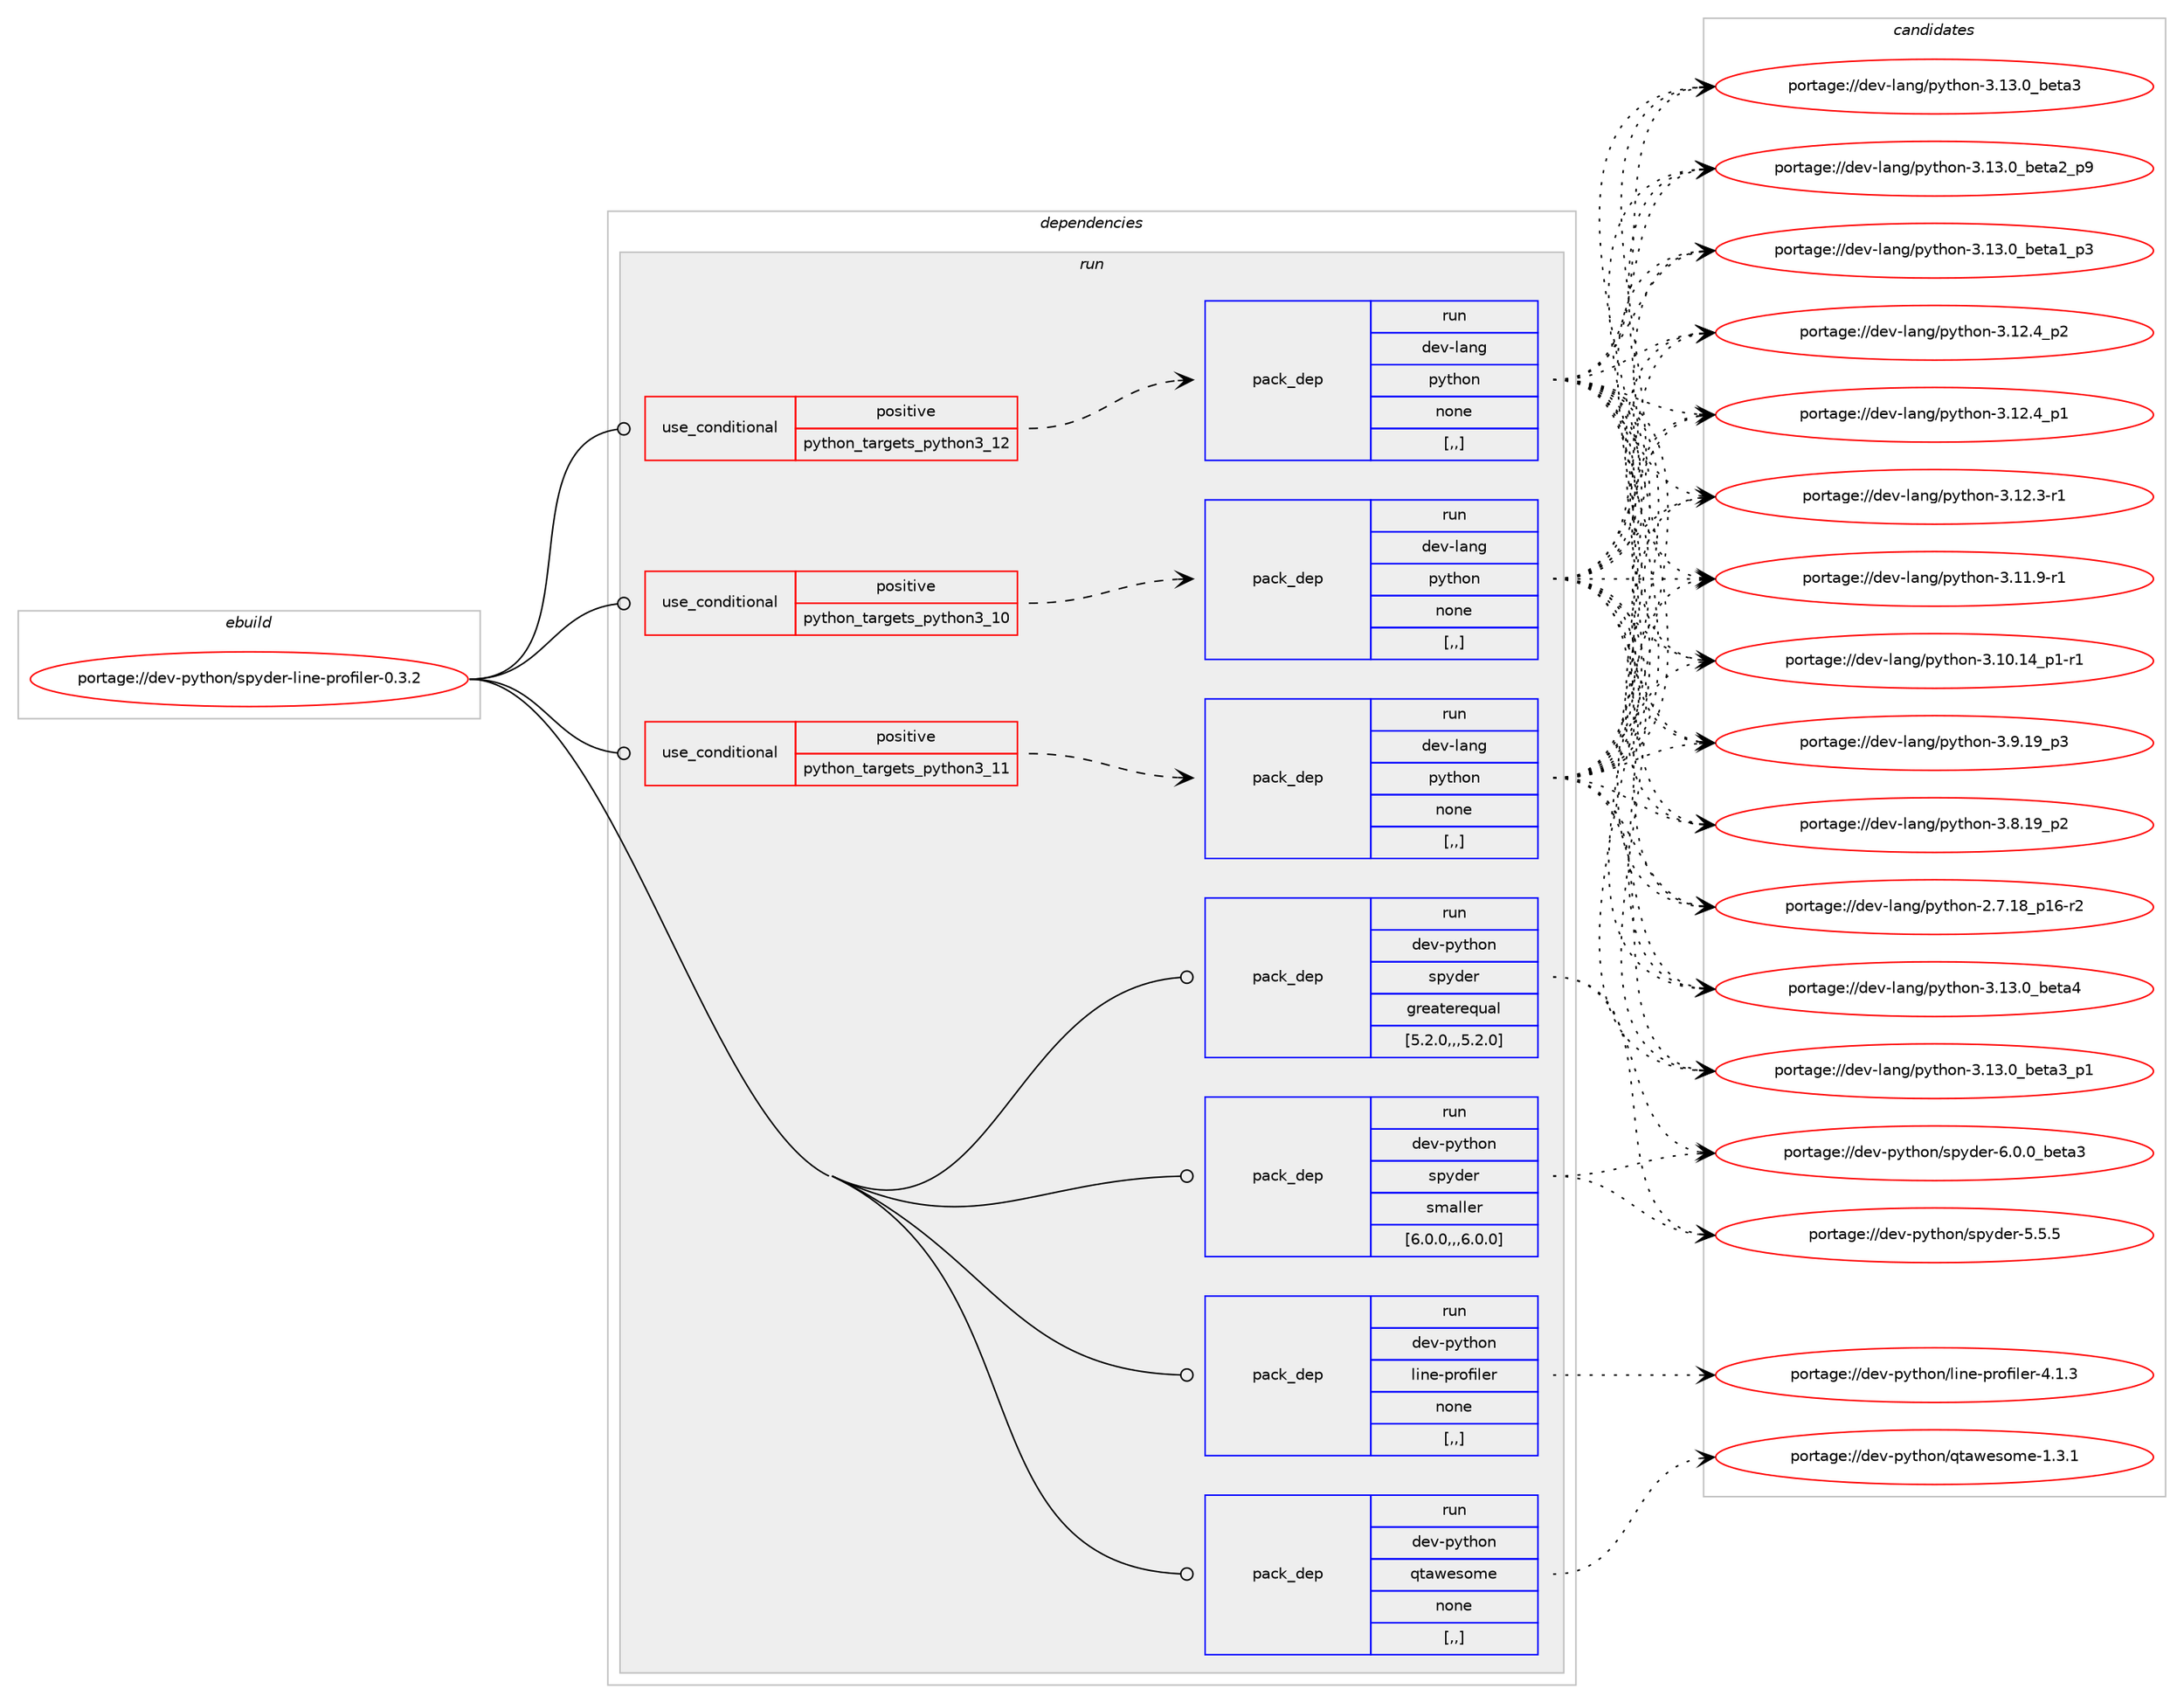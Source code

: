 digraph prolog {

# *************
# Graph options
# *************

newrank=true;
concentrate=true;
compound=true;
graph [rankdir=LR,fontname=Helvetica,fontsize=10,ranksep=1.5];#, ranksep=2.5, nodesep=0.2];
edge  [arrowhead=vee];
node  [fontname=Helvetica,fontsize=10];

# **********
# The ebuild
# **********

subgraph cluster_leftcol {
color=gray;
label=<<i>ebuild</i>>;
id [label="portage://dev-python/spyder-line-profiler-0.3.2", color=red, width=4, href="../dev-python/spyder-line-profiler-0.3.2.svg"];
}

# ****************
# The dependencies
# ****************

subgraph cluster_midcol {
color=gray;
label=<<i>dependencies</i>>;
subgraph cluster_compile {
fillcolor="#eeeeee";
style=filled;
label=<<i>compile</i>>;
}
subgraph cluster_compileandrun {
fillcolor="#eeeeee";
style=filled;
label=<<i>compile and run</i>>;
}
subgraph cluster_run {
fillcolor="#eeeeee";
style=filled;
label=<<i>run</i>>;
subgraph cond40064 {
dependency164729 [label=<<TABLE BORDER="0" CELLBORDER="1" CELLSPACING="0" CELLPADDING="4"><TR><TD ROWSPAN="3" CELLPADDING="10">use_conditional</TD></TR><TR><TD>positive</TD></TR><TR><TD>python_targets_python3_10</TD></TR></TABLE>>, shape=none, color=red];
subgraph pack123393 {
dependency164730 [label=<<TABLE BORDER="0" CELLBORDER="1" CELLSPACING="0" CELLPADDING="4" WIDTH="220"><TR><TD ROWSPAN="6" CELLPADDING="30">pack_dep</TD></TR><TR><TD WIDTH="110">run</TD></TR><TR><TD>dev-lang</TD></TR><TR><TD>python</TD></TR><TR><TD>none</TD></TR><TR><TD>[,,]</TD></TR></TABLE>>, shape=none, color=blue];
}
dependency164729:e -> dependency164730:w [weight=20,style="dashed",arrowhead="vee"];
}
id:e -> dependency164729:w [weight=20,style="solid",arrowhead="odot"];
subgraph cond40065 {
dependency164731 [label=<<TABLE BORDER="0" CELLBORDER="1" CELLSPACING="0" CELLPADDING="4"><TR><TD ROWSPAN="3" CELLPADDING="10">use_conditional</TD></TR><TR><TD>positive</TD></TR><TR><TD>python_targets_python3_11</TD></TR></TABLE>>, shape=none, color=red];
subgraph pack123394 {
dependency164732 [label=<<TABLE BORDER="0" CELLBORDER="1" CELLSPACING="0" CELLPADDING="4" WIDTH="220"><TR><TD ROWSPAN="6" CELLPADDING="30">pack_dep</TD></TR><TR><TD WIDTH="110">run</TD></TR><TR><TD>dev-lang</TD></TR><TR><TD>python</TD></TR><TR><TD>none</TD></TR><TR><TD>[,,]</TD></TR></TABLE>>, shape=none, color=blue];
}
dependency164731:e -> dependency164732:w [weight=20,style="dashed",arrowhead="vee"];
}
id:e -> dependency164731:w [weight=20,style="solid",arrowhead="odot"];
subgraph cond40066 {
dependency164733 [label=<<TABLE BORDER="0" CELLBORDER="1" CELLSPACING="0" CELLPADDING="4"><TR><TD ROWSPAN="3" CELLPADDING="10">use_conditional</TD></TR><TR><TD>positive</TD></TR><TR><TD>python_targets_python3_12</TD></TR></TABLE>>, shape=none, color=red];
subgraph pack123395 {
dependency164734 [label=<<TABLE BORDER="0" CELLBORDER="1" CELLSPACING="0" CELLPADDING="4" WIDTH="220"><TR><TD ROWSPAN="6" CELLPADDING="30">pack_dep</TD></TR><TR><TD WIDTH="110">run</TD></TR><TR><TD>dev-lang</TD></TR><TR><TD>python</TD></TR><TR><TD>none</TD></TR><TR><TD>[,,]</TD></TR></TABLE>>, shape=none, color=blue];
}
dependency164733:e -> dependency164734:w [weight=20,style="dashed",arrowhead="vee"];
}
id:e -> dependency164733:w [weight=20,style="solid",arrowhead="odot"];
subgraph pack123396 {
dependency164735 [label=<<TABLE BORDER="0" CELLBORDER="1" CELLSPACING="0" CELLPADDING="4" WIDTH="220"><TR><TD ROWSPAN="6" CELLPADDING="30">pack_dep</TD></TR><TR><TD WIDTH="110">run</TD></TR><TR><TD>dev-python</TD></TR><TR><TD>line-profiler</TD></TR><TR><TD>none</TD></TR><TR><TD>[,,]</TD></TR></TABLE>>, shape=none, color=blue];
}
id:e -> dependency164735:w [weight=20,style="solid",arrowhead="odot"];
subgraph pack123397 {
dependency164736 [label=<<TABLE BORDER="0" CELLBORDER="1" CELLSPACING="0" CELLPADDING="4" WIDTH="220"><TR><TD ROWSPAN="6" CELLPADDING="30">pack_dep</TD></TR><TR><TD WIDTH="110">run</TD></TR><TR><TD>dev-python</TD></TR><TR><TD>qtawesome</TD></TR><TR><TD>none</TD></TR><TR><TD>[,,]</TD></TR></TABLE>>, shape=none, color=blue];
}
id:e -> dependency164736:w [weight=20,style="solid",arrowhead="odot"];
subgraph pack123398 {
dependency164737 [label=<<TABLE BORDER="0" CELLBORDER="1" CELLSPACING="0" CELLPADDING="4" WIDTH="220"><TR><TD ROWSPAN="6" CELLPADDING="30">pack_dep</TD></TR><TR><TD WIDTH="110">run</TD></TR><TR><TD>dev-python</TD></TR><TR><TD>spyder</TD></TR><TR><TD>greaterequal</TD></TR><TR><TD>[5.2.0,,,5.2.0]</TD></TR></TABLE>>, shape=none, color=blue];
}
id:e -> dependency164737:w [weight=20,style="solid",arrowhead="odot"];
subgraph pack123399 {
dependency164738 [label=<<TABLE BORDER="0" CELLBORDER="1" CELLSPACING="0" CELLPADDING="4" WIDTH="220"><TR><TD ROWSPAN="6" CELLPADDING="30">pack_dep</TD></TR><TR><TD WIDTH="110">run</TD></TR><TR><TD>dev-python</TD></TR><TR><TD>spyder</TD></TR><TR><TD>smaller</TD></TR><TR><TD>[6.0.0,,,6.0.0]</TD></TR></TABLE>>, shape=none, color=blue];
}
id:e -> dependency164738:w [weight=20,style="solid",arrowhead="odot"];
}
}

# **************
# The candidates
# **************

subgraph cluster_choices {
rank=same;
color=gray;
label=<<i>candidates</i>>;

subgraph choice123393 {
color=black;
nodesep=1;
choice1001011184510897110103471121211161041111104551464951464895981011169752 [label="portage://dev-lang/python-3.13.0_beta4", color=red, width=4,href="../dev-lang/python-3.13.0_beta4.svg"];
choice10010111845108971101034711212111610411111045514649514648959810111697519511249 [label="portage://dev-lang/python-3.13.0_beta3_p1", color=red, width=4,href="../dev-lang/python-3.13.0_beta3_p1.svg"];
choice1001011184510897110103471121211161041111104551464951464895981011169751 [label="portage://dev-lang/python-3.13.0_beta3", color=red, width=4,href="../dev-lang/python-3.13.0_beta3.svg"];
choice10010111845108971101034711212111610411111045514649514648959810111697509511257 [label="portage://dev-lang/python-3.13.0_beta2_p9", color=red, width=4,href="../dev-lang/python-3.13.0_beta2_p9.svg"];
choice10010111845108971101034711212111610411111045514649514648959810111697499511251 [label="portage://dev-lang/python-3.13.0_beta1_p3", color=red, width=4,href="../dev-lang/python-3.13.0_beta1_p3.svg"];
choice100101118451089711010347112121116104111110455146495046529511250 [label="portage://dev-lang/python-3.12.4_p2", color=red, width=4,href="../dev-lang/python-3.12.4_p2.svg"];
choice100101118451089711010347112121116104111110455146495046529511249 [label="portage://dev-lang/python-3.12.4_p1", color=red, width=4,href="../dev-lang/python-3.12.4_p1.svg"];
choice100101118451089711010347112121116104111110455146495046514511449 [label="portage://dev-lang/python-3.12.3-r1", color=red, width=4,href="../dev-lang/python-3.12.3-r1.svg"];
choice100101118451089711010347112121116104111110455146494946574511449 [label="portage://dev-lang/python-3.11.9-r1", color=red, width=4,href="../dev-lang/python-3.11.9-r1.svg"];
choice100101118451089711010347112121116104111110455146494846495295112494511449 [label="portage://dev-lang/python-3.10.14_p1-r1", color=red, width=4,href="../dev-lang/python-3.10.14_p1-r1.svg"];
choice100101118451089711010347112121116104111110455146574649579511251 [label="portage://dev-lang/python-3.9.19_p3", color=red, width=4,href="../dev-lang/python-3.9.19_p3.svg"];
choice100101118451089711010347112121116104111110455146564649579511250 [label="portage://dev-lang/python-3.8.19_p2", color=red, width=4,href="../dev-lang/python-3.8.19_p2.svg"];
choice100101118451089711010347112121116104111110455046554649569511249544511450 [label="portage://dev-lang/python-2.7.18_p16-r2", color=red, width=4,href="../dev-lang/python-2.7.18_p16-r2.svg"];
dependency164730:e -> choice1001011184510897110103471121211161041111104551464951464895981011169752:w [style=dotted,weight="100"];
dependency164730:e -> choice10010111845108971101034711212111610411111045514649514648959810111697519511249:w [style=dotted,weight="100"];
dependency164730:e -> choice1001011184510897110103471121211161041111104551464951464895981011169751:w [style=dotted,weight="100"];
dependency164730:e -> choice10010111845108971101034711212111610411111045514649514648959810111697509511257:w [style=dotted,weight="100"];
dependency164730:e -> choice10010111845108971101034711212111610411111045514649514648959810111697499511251:w [style=dotted,weight="100"];
dependency164730:e -> choice100101118451089711010347112121116104111110455146495046529511250:w [style=dotted,weight="100"];
dependency164730:e -> choice100101118451089711010347112121116104111110455146495046529511249:w [style=dotted,weight="100"];
dependency164730:e -> choice100101118451089711010347112121116104111110455146495046514511449:w [style=dotted,weight="100"];
dependency164730:e -> choice100101118451089711010347112121116104111110455146494946574511449:w [style=dotted,weight="100"];
dependency164730:e -> choice100101118451089711010347112121116104111110455146494846495295112494511449:w [style=dotted,weight="100"];
dependency164730:e -> choice100101118451089711010347112121116104111110455146574649579511251:w [style=dotted,weight="100"];
dependency164730:e -> choice100101118451089711010347112121116104111110455146564649579511250:w [style=dotted,weight="100"];
dependency164730:e -> choice100101118451089711010347112121116104111110455046554649569511249544511450:w [style=dotted,weight="100"];
}
subgraph choice123394 {
color=black;
nodesep=1;
choice1001011184510897110103471121211161041111104551464951464895981011169752 [label="portage://dev-lang/python-3.13.0_beta4", color=red, width=4,href="../dev-lang/python-3.13.0_beta4.svg"];
choice10010111845108971101034711212111610411111045514649514648959810111697519511249 [label="portage://dev-lang/python-3.13.0_beta3_p1", color=red, width=4,href="../dev-lang/python-3.13.0_beta3_p1.svg"];
choice1001011184510897110103471121211161041111104551464951464895981011169751 [label="portage://dev-lang/python-3.13.0_beta3", color=red, width=4,href="../dev-lang/python-3.13.0_beta3.svg"];
choice10010111845108971101034711212111610411111045514649514648959810111697509511257 [label="portage://dev-lang/python-3.13.0_beta2_p9", color=red, width=4,href="../dev-lang/python-3.13.0_beta2_p9.svg"];
choice10010111845108971101034711212111610411111045514649514648959810111697499511251 [label="portage://dev-lang/python-3.13.0_beta1_p3", color=red, width=4,href="../dev-lang/python-3.13.0_beta1_p3.svg"];
choice100101118451089711010347112121116104111110455146495046529511250 [label="portage://dev-lang/python-3.12.4_p2", color=red, width=4,href="../dev-lang/python-3.12.4_p2.svg"];
choice100101118451089711010347112121116104111110455146495046529511249 [label="portage://dev-lang/python-3.12.4_p1", color=red, width=4,href="../dev-lang/python-3.12.4_p1.svg"];
choice100101118451089711010347112121116104111110455146495046514511449 [label="portage://dev-lang/python-3.12.3-r1", color=red, width=4,href="../dev-lang/python-3.12.3-r1.svg"];
choice100101118451089711010347112121116104111110455146494946574511449 [label="portage://dev-lang/python-3.11.9-r1", color=red, width=4,href="../dev-lang/python-3.11.9-r1.svg"];
choice100101118451089711010347112121116104111110455146494846495295112494511449 [label="portage://dev-lang/python-3.10.14_p1-r1", color=red, width=4,href="../dev-lang/python-3.10.14_p1-r1.svg"];
choice100101118451089711010347112121116104111110455146574649579511251 [label="portage://dev-lang/python-3.9.19_p3", color=red, width=4,href="../dev-lang/python-3.9.19_p3.svg"];
choice100101118451089711010347112121116104111110455146564649579511250 [label="portage://dev-lang/python-3.8.19_p2", color=red, width=4,href="../dev-lang/python-3.8.19_p2.svg"];
choice100101118451089711010347112121116104111110455046554649569511249544511450 [label="portage://dev-lang/python-2.7.18_p16-r2", color=red, width=4,href="../dev-lang/python-2.7.18_p16-r2.svg"];
dependency164732:e -> choice1001011184510897110103471121211161041111104551464951464895981011169752:w [style=dotted,weight="100"];
dependency164732:e -> choice10010111845108971101034711212111610411111045514649514648959810111697519511249:w [style=dotted,weight="100"];
dependency164732:e -> choice1001011184510897110103471121211161041111104551464951464895981011169751:w [style=dotted,weight="100"];
dependency164732:e -> choice10010111845108971101034711212111610411111045514649514648959810111697509511257:w [style=dotted,weight="100"];
dependency164732:e -> choice10010111845108971101034711212111610411111045514649514648959810111697499511251:w [style=dotted,weight="100"];
dependency164732:e -> choice100101118451089711010347112121116104111110455146495046529511250:w [style=dotted,weight="100"];
dependency164732:e -> choice100101118451089711010347112121116104111110455146495046529511249:w [style=dotted,weight="100"];
dependency164732:e -> choice100101118451089711010347112121116104111110455146495046514511449:w [style=dotted,weight="100"];
dependency164732:e -> choice100101118451089711010347112121116104111110455146494946574511449:w [style=dotted,weight="100"];
dependency164732:e -> choice100101118451089711010347112121116104111110455146494846495295112494511449:w [style=dotted,weight="100"];
dependency164732:e -> choice100101118451089711010347112121116104111110455146574649579511251:w [style=dotted,weight="100"];
dependency164732:e -> choice100101118451089711010347112121116104111110455146564649579511250:w [style=dotted,weight="100"];
dependency164732:e -> choice100101118451089711010347112121116104111110455046554649569511249544511450:w [style=dotted,weight="100"];
}
subgraph choice123395 {
color=black;
nodesep=1;
choice1001011184510897110103471121211161041111104551464951464895981011169752 [label="portage://dev-lang/python-3.13.0_beta4", color=red, width=4,href="../dev-lang/python-3.13.0_beta4.svg"];
choice10010111845108971101034711212111610411111045514649514648959810111697519511249 [label="portage://dev-lang/python-3.13.0_beta3_p1", color=red, width=4,href="../dev-lang/python-3.13.0_beta3_p1.svg"];
choice1001011184510897110103471121211161041111104551464951464895981011169751 [label="portage://dev-lang/python-3.13.0_beta3", color=red, width=4,href="../dev-lang/python-3.13.0_beta3.svg"];
choice10010111845108971101034711212111610411111045514649514648959810111697509511257 [label="portage://dev-lang/python-3.13.0_beta2_p9", color=red, width=4,href="../dev-lang/python-3.13.0_beta2_p9.svg"];
choice10010111845108971101034711212111610411111045514649514648959810111697499511251 [label="portage://dev-lang/python-3.13.0_beta1_p3", color=red, width=4,href="../dev-lang/python-3.13.0_beta1_p3.svg"];
choice100101118451089711010347112121116104111110455146495046529511250 [label="portage://dev-lang/python-3.12.4_p2", color=red, width=4,href="../dev-lang/python-3.12.4_p2.svg"];
choice100101118451089711010347112121116104111110455146495046529511249 [label="portage://dev-lang/python-3.12.4_p1", color=red, width=4,href="../dev-lang/python-3.12.4_p1.svg"];
choice100101118451089711010347112121116104111110455146495046514511449 [label="portage://dev-lang/python-3.12.3-r1", color=red, width=4,href="../dev-lang/python-3.12.3-r1.svg"];
choice100101118451089711010347112121116104111110455146494946574511449 [label="portage://dev-lang/python-3.11.9-r1", color=red, width=4,href="../dev-lang/python-3.11.9-r1.svg"];
choice100101118451089711010347112121116104111110455146494846495295112494511449 [label="portage://dev-lang/python-3.10.14_p1-r1", color=red, width=4,href="../dev-lang/python-3.10.14_p1-r1.svg"];
choice100101118451089711010347112121116104111110455146574649579511251 [label="portage://dev-lang/python-3.9.19_p3", color=red, width=4,href="../dev-lang/python-3.9.19_p3.svg"];
choice100101118451089711010347112121116104111110455146564649579511250 [label="portage://dev-lang/python-3.8.19_p2", color=red, width=4,href="../dev-lang/python-3.8.19_p2.svg"];
choice100101118451089711010347112121116104111110455046554649569511249544511450 [label="portage://dev-lang/python-2.7.18_p16-r2", color=red, width=4,href="../dev-lang/python-2.7.18_p16-r2.svg"];
dependency164734:e -> choice1001011184510897110103471121211161041111104551464951464895981011169752:w [style=dotted,weight="100"];
dependency164734:e -> choice10010111845108971101034711212111610411111045514649514648959810111697519511249:w [style=dotted,weight="100"];
dependency164734:e -> choice1001011184510897110103471121211161041111104551464951464895981011169751:w [style=dotted,weight="100"];
dependency164734:e -> choice10010111845108971101034711212111610411111045514649514648959810111697509511257:w [style=dotted,weight="100"];
dependency164734:e -> choice10010111845108971101034711212111610411111045514649514648959810111697499511251:w [style=dotted,weight="100"];
dependency164734:e -> choice100101118451089711010347112121116104111110455146495046529511250:w [style=dotted,weight="100"];
dependency164734:e -> choice100101118451089711010347112121116104111110455146495046529511249:w [style=dotted,weight="100"];
dependency164734:e -> choice100101118451089711010347112121116104111110455146495046514511449:w [style=dotted,weight="100"];
dependency164734:e -> choice100101118451089711010347112121116104111110455146494946574511449:w [style=dotted,weight="100"];
dependency164734:e -> choice100101118451089711010347112121116104111110455146494846495295112494511449:w [style=dotted,weight="100"];
dependency164734:e -> choice100101118451089711010347112121116104111110455146574649579511251:w [style=dotted,weight="100"];
dependency164734:e -> choice100101118451089711010347112121116104111110455146564649579511250:w [style=dotted,weight="100"];
dependency164734:e -> choice100101118451089711010347112121116104111110455046554649569511249544511450:w [style=dotted,weight="100"];
}
subgraph choice123396 {
color=black;
nodesep=1;
choice100101118451121211161041111104710810511010145112114111102105108101114455246494651 [label="portage://dev-python/line-profiler-4.1.3", color=red, width=4,href="../dev-python/line-profiler-4.1.3.svg"];
dependency164735:e -> choice100101118451121211161041111104710810511010145112114111102105108101114455246494651:w [style=dotted,weight="100"];
}
subgraph choice123397 {
color=black;
nodesep=1;
choice100101118451121211161041111104711311697119101115111109101454946514649 [label="portage://dev-python/qtawesome-1.3.1", color=red, width=4,href="../dev-python/qtawesome-1.3.1.svg"];
dependency164736:e -> choice100101118451121211161041111104711311697119101115111109101454946514649:w [style=dotted,weight="100"];
}
subgraph choice123398 {
color=black;
nodesep=1;
choice100101118451121211161041111104711511212110010111445544648464895981011169751 [label="portage://dev-python/spyder-6.0.0_beta3", color=red, width=4,href="../dev-python/spyder-6.0.0_beta3.svg"];
choice1001011184511212111610411111047115112121100101114455346534653 [label="portage://dev-python/spyder-5.5.5", color=red, width=4,href="../dev-python/spyder-5.5.5.svg"];
dependency164737:e -> choice100101118451121211161041111104711511212110010111445544648464895981011169751:w [style=dotted,weight="100"];
dependency164737:e -> choice1001011184511212111610411111047115112121100101114455346534653:w [style=dotted,weight="100"];
}
subgraph choice123399 {
color=black;
nodesep=1;
choice100101118451121211161041111104711511212110010111445544648464895981011169751 [label="portage://dev-python/spyder-6.0.0_beta3", color=red, width=4,href="../dev-python/spyder-6.0.0_beta3.svg"];
choice1001011184511212111610411111047115112121100101114455346534653 [label="portage://dev-python/spyder-5.5.5", color=red, width=4,href="../dev-python/spyder-5.5.5.svg"];
dependency164738:e -> choice100101118451121211161041111104711511212110010111445544648464895981011169751:w [style=dotted,weight="100"];
dependency164738:e -> choice1001011184511212111610411111047115112121100101114455346534653:w [style=dotted,weight="100"];
}
}

}
